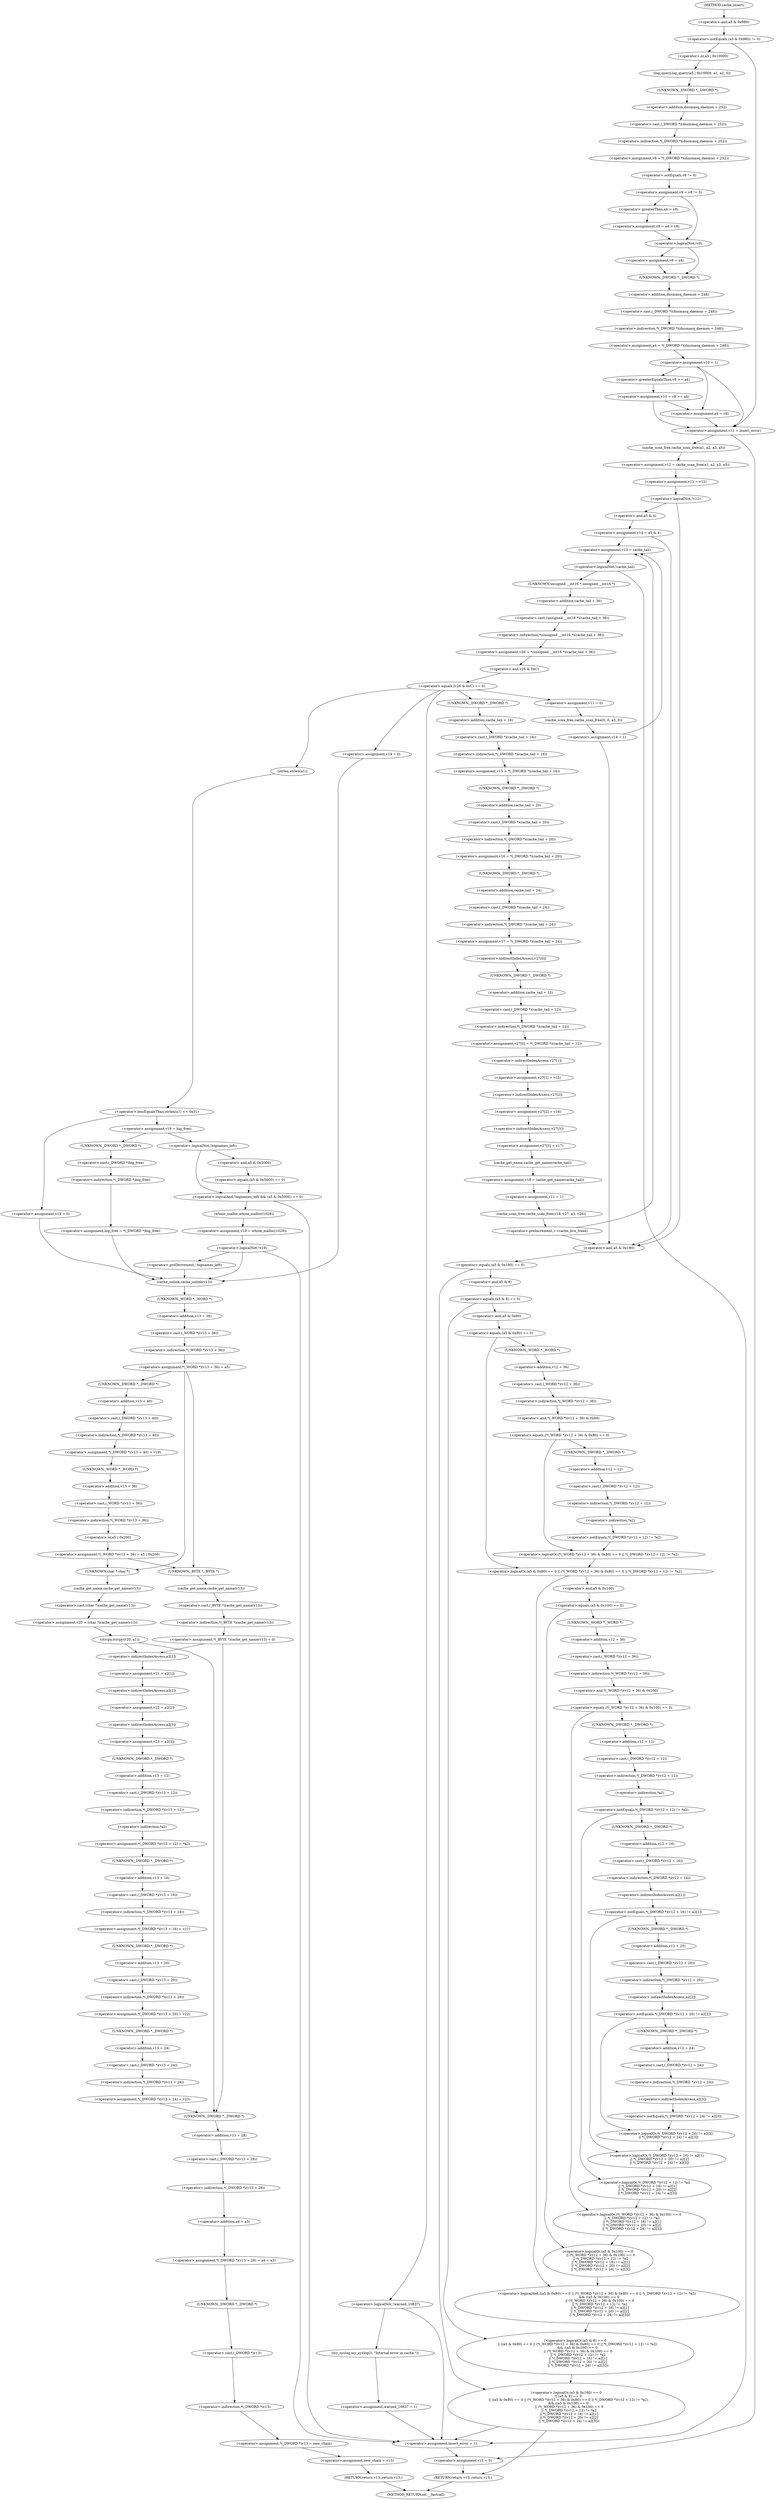 digraph cache_insert {  
"1000145" [label = "(<operator>.notEquals,(a5 & 0x980) != 0)" ]
"1000146" [label = "(<operator>.and,a5 & 0x980)" ]
"1000151" [label = "(log_query,log_query(a5 | 0x10000, a1, a2, 0))" ]
"1000152" [label = "(<operator>.or,a5 | 0x10000)" ]
"1000158" [label = "(<operator>.assignment,v8 = *(_DWORD *)(dnsmasq_daemon + 252))" ]
"1000160" [label = "(<operator>.indirection,*(_DWORD *)(dnsmasq_daemon + 252))" ]
"1000161" [label = "(<operator>.cast,(_DWORD *)(dnsmasq_daemon + 252))" ]
"1000162" [label = "(UNKNOWN,_DWORD *,_DWORD *)" ]
"1000163" [label = "(<operator>.addition,dnsmasq_daemon + 252)" ]
"1000166" [label = "(<operator>.assignment,v9 = v8 != 0)" ]
"1000168" [label = "(<operator>.notEquals,v8 != 0)" ]
"1000173" [label = "(<operator>.assignment,v9 = a4 > v8)" ]
"1000175" [label = "(<operator>.greaterThan,a4 > v8)" ]
"1000179" [label = "(<operator>.logicalNot,!v9)" ]
"1000181" [label = "(<operator>.assignment,v8 = a4)" ]
"1000184" [label = "(<operator>.assignment,a4 = *(_DWORD *)(dnsmasq_daemon + 248))" ]
"1000186" [label = "(<operator>.indirection,*(_DWORD *)(dnsmasq_daemon + 248))" ]
"1000187" [label = "(<operator>.cast,(_DWORD *)(dnsmasq_daemon + 248))" ]
"1000188" [label = "(UNKNOWN,_DWORD *,_DWORD *)" ]
"1000189" [label = "(<operator>.addition,dnsmasq_daemon + 248)" ]
"1000192" [label = "(<operator>.assignment,v10 = 1)" ]
"1000197" [label = "(<operator>.assignment,v10 = v8 >= a4)" ]
"1000199" [label = "(<operator>.greaterEqualsThan,v8 >= a4)" ]
"1000204" [label = "(<operator>.assignment,a4 = v8)" ]
"1000207" [label = "(<operator>.assignment,v11 = insert_error)" ]
"1000213" [label = "(<operator>.assignment,v12 = cache_scan_free(a1, a2, a3, a5))" ]
"1000215" [label = "(cache_scan_free,cache_scan_free(a1, a2, a3, a5))" ]
"1000220" [label = "(<operator>.assignment,v13 = v12)" ]
"1000224" [label = "(<operator>.logicalNot,!v12)" ]
"1000227" [label = "(<operator>.assignment,v14 = a5 & 4)" ]
"1000229" [label = "(<operator>.and,a5 & 4)" ]
"1000235" [label = "(<operator>.assignment,v13 = cache_tail)" ]
"1000239" [label = "(<operator>.logicalNot,!cache_tail)" ]
"1000242" [label = "(<operator>.assignment,v26 = *(unsigned __int16 *)(cache_tail + 36))" ]
"1000244" [label = "(<operator>.indirection,*(unsigned __int16 *)(cache_tail + 36))" ]
"1000245" [label = "(<operator>.cast,(unsigned __int16 *)(cache_tail + 36))" ]
"1000246" [label = "(UNKNOWN,unsigned __int16 *,unsigned __int16 *)" ]
"1000247" [label = "(<operator>.addition,cache_tail + 36)" ]
"1000251" [label = "(<operator>.equals,(v26 & 0xC) == 0)" ]
"1000252" [label = "(<operator>.and,v26 & 0xC)" ]
"1000261" [label = "(<operator>.lessEqualsThan,strlen(a1) <= 0x31)" ]
"1000262" [label = "(strlen,strlen(a1))" ]
"1000266" [label = "(<operator>.assignment,v19 = 0)" ]
"1000271" [label = "(<operator>.assignment,v19 = big_free)" ]
"1000277" [label = "(<operator>.assignment,big_free = *(_DWORD *)big_free)" ]
"1000279" [label = "(<operator>.indirection,*(_DWORD *)big_free)" ]
"1000280" [label = "(<operator>.cast,(_DWORD *)big_free)" ]
"1000281" [label = "(UNKNOWN,_DWORD *,_DWORD *)" ]
"1000286" [label = "(<operator>.logicalAnd,!bignames_left && (a5 & 0x5000) == 0)" ]
"1000287" [label = "(<operator>.logicalNot,!bignames_left)" ]
"1000289" [label = "(<operator>.equals,(a5 & 0x5000) == 0)" ]
"1000290" [label = "(<operator>.and,a5 & 0x5000)" ]
"1000295" [label = "(<operator>.assignment,v19 = whine_malloc(1028))" ]
"1000297" [label = "(whine_malloc,whine_malloc(1028))" ]
"1000300" [label = "(<operator>.logicalNot,!v19)" ]
"1000305" [label = "(<operator>.preDecrement,--bignames_left)" ]
"1000309" [label = "(<operator>.assignment,v19 = 0)" ]
"1000312" [label = "(cache_unlink,cache_unlink(v13))" ]
"1000314" [label = "(<operator>.assignment,*(_WORD *)(v13 + 36) = a5)" ]
"1000315" [label = "(<operator>.indirection,*(_WORD *)(v13 + 36))" ]
"1000316" [label = "(<operator>.cast,(_WORD *)(v13 + 36))" ]
"1000317" [label = "(UNKNOWN,_WORD *,_WORD *)" ]
"1000318" [label = "(<operator>.addition,v13 + 36)" ]
"1000325" [label = "(<operator>.assignment,*(_DWORD *)(v13 + 40) = v19)" ]
"1000326" [label = "(<operator>.indirection,*(_DWORD *)(v13 + 40))" ]
"1000327" [label = "(<operator>.cast,(_DWORD *)(v13 + 40))" ]
"1000328" [label = "(UNKNOWN,_DWORD *,_DWORD *)" ]
"1000329" [label = "(<operator>.addition,v13 + 40)" ]
"1000333" [label = "(<operator>.assignment,*(_WORD *)(v13 + 36) = a5 | 0x200)" ]
"1000334" [label = "(<operator>.indirection,*(_WORD *)(v13 + 36))" ]
"1000335" [label = "(<operator>.cast,(_WORD *)(v13 + 36))" ]
"1000336" [label = "(UNKNOWN,_WORD *,_WORD *)" ]
"1000337" [label = "(<operator>.addition,v13 + 36)" ]
"1000340" [label = "(<operator>.or,a5 | 0x200)" ]
"1000346" [label = "(<operator>.assignment,v20 = (char *)cache_get_name(v13))" ]
"1000348" [label = "(<operator>.cast,(char *)cache_get_name(v13))" ]
"1000349" [label = "(UNKNOWN,char *,char *)" ]
"1000350" [label = "(cache_get_name,cache_get_name(v13))" ]
"1000352" [label = "(strcpy,strcpy(v20, a1))" ]
"1000357" [label = "(<operator>.assignment,*(_BYTE *)cache_get_name(v13) = 0)" ]
"1000358" [label = "(<operator>.indirection,*(_BYTE *)cache_get_name(v13))" ]
"1000359" [label = "(<operator>.cast,(_BYTE *)cache_get_name(v13))" ]
"1000360" [label = "(UNKNOWN,_BYTE *,_BYTE *)" ]
"1000361" [label = "(cache_get_name,cache_get_name(v13))" ]
"1000367" [label = "(<operator>.assignment,v21 = a2[1])" ]
"1000369" [label = "(<operator>.indirectIndexAccess,a2[1])" ]
"1000372" [label = "(<operator>.assignment,v22 = a2[2])" ]
"1000374" [label = "(<operator>.indirectIndexAccess,a2[2])" ]
"1000377" [label = "(<operator>.assignment,v23 = a2[3])" ]
"1000379" [label = "(<operator>.indirectIndexAccess,a2[3])" ]
"1000382" [label = "(<operator>.assignment,*(_DWORD *)(v13 + 12) = *a2)" ]
"1000383" [label = "(<operator>.indirection,*(_DWORD *)(v13 + 12))" ]
"1000384" [label = "(<operator>.cast,(_DWORD *)(v13 + 12))" ]
"1000385" [label = "(UNKNOWN,_DWORD *,_DWORD *)" ]
"1000386" [label = "(<operator>.addition,v13 + 12)" ]
"1000389" [label = "(<operator>.indirection,*a2)" ]
"1000391" [label = "(<operator>.assignment,*(_DWORD *)(v13 + 16) = v21)" ]
"1000392" [label = "(<operator>.indirection,*(_DWORD *)(v13 + 16))" ]
"1000393" [label = "(<operator>.cast,(_DWORD *)(v13 + 16))" ]
"1000394" [label = "(UNKNOWN,_DWORD *,_DWORD *)" ]
"1000395" [label = "(<operator>.addition,v13 + 16)" ]
"1000399" [label = "(<operator>.assignment,*(_DWORD *)(v13 + 20) = v22)" ]
"1000400" [label = "(<operator>.indirection,*(_DWORD *)(v13 + 20))" ]
"1000401" [label = "(<operator>.cast,(_DWORD *)(v13 + 20))" ]
"1000402" [label = "(UNKNOWN,_DWORD *,_DWORD *)" ]
"1000403" [label = "(<operator>.addition,v13 + 20)" ]
"1000407" [label = "(<operator>.assignment,*(_DWORD *)(v13 + 24) = v23)" ]
"1000408" [label = "(<operator>.indirection,*(_DWORD *)(v13 + 24))" ]
"1000409" [label = "(<operator>.cast,(_DWORD *)(v13 + 24))" ]
"1000410" [label = "(UNKNOWN,_DWORD *,_DWORD *)" ]
"1000411" [label = "(<operator>.addition,v13 + 24)" ]
"1000415" [label = "(<operator>.assignment,*(_DWORD *)(v13 + 28) = a4 + a3)" ]
"1000416" [label = "(<operator>.indirection,*(_DWORD *)(v13 + 28))" ]
"1000417" [label = "(<operator>.cast,(_DWORD *)(v13 + 28))" ]
"1000418" [label = "(UNKNOWN,_DWORD *,_DWORD *)" ]
"1000419" [label = "(<operator>.addition,v13 + 28)" ]
"1000422" [label = "(<operator>.addition,a4 + a3)" ]
"1000425" [label = "(<operator>.assignment,*(_DWORD *)v13 = new_chain)" ]
"1000426" [label = "(<operator>.indirection,*(_DWORD *)v13)" ]
"1000427" [label = "(<operator>.cast,(_DWORD *)v13)" ]
"1000428" [label = "(UNKNOWN,_DWORD *,_DWORD *)" ]
"1000431" [label = "(<operator>.assignment,new_chain = v13)" ]
"1000434" [label = "(RETURN,return v13;,return v13;)" ]
"1000440" [label = "(<operator>.logicalNot,!warned_10837)" ]
"1000443" [label = "(my_syslog,my_syslog(3, \"Internal error in cache.\"))" ]
"1000446" [label = "(<operator>.assignment,warned_10837 = 1)" ]
"1000453" [label = "(<operator>.assignment,v15 = *(_DWORD *)(cache_tail + 16))" ]
"1000455" [label = "(<operator>.indirection,*(_DWORD *)(cache_tail + 16))" ]
"1000456" [label = "(<operator>.cast,(_DWORD *)(cache_tail + 16))" ]
"1000457" [label = "(UNKNOWN,_DWORD *,_DWORD *)" ]
"1000458" [label = "(<operator>.addition,cache_tail + 16)" ]
"1000461" [label = "(<operator>.assignment,v16 = *(_DWORD *)(cache_tail + 20))" ]
"1000463" [label = "(<operator>.indirection,*(_DWORD *)(cache_tail + 20))" ]
"1000464" [label = "(<operator>.cast,(_DWORD *)(cache_tail + 20))" ]
"1000465" [label = "(UNKNOWN,_DWORD *,_DWORD *)" ]
"1000466" [label = "(<operator>.addition,cache_tail + 20)" ]
"1000469" [label = "(<operator>.assignment,v17 = *(_DWORD *)(cache_tail + 24))" ]
"1000471" [label = "(<operator>.indirection,*(_DWORD *)(cache_tail + 24))" ]
"1000472" [label = "(<operator>.cast,(_DWORD *)(cache_tail + 24))" ]
"1000473" [label = "(UNKNOWN,_DWORD *,_DWORD *)" ]
"1000474" [label = "(<operator>.addition,cache_tail + 24)" ]
"1000477" [label = "(<operator>.assignment,v27[0] = *(_DWORD *)(cache_tail + 12))" ]
"1000478" [label = "(<operator>.indirectIndexAccess,v27[0])" ]
"1000481" [label = "(<operator>.indirection,*(_DWORD *)(cache_tail + 12))" ]
"1000482" [label = "(<operator>.cast,(_DWORD *)(cache_tail + 12))" ]
"1000483" [label = "(UNKNOWN,_DWORD *,_DWORD *)" ]
"1000484" [label = "(<operator>.addition,cache_tail + 12)" ]
"1000487" [label = "(<operator>.assignment,v27[1] = v15)" ]
"1000488" [label = "(<operator>.indirectIndexAccess,v27[1])" ]
"1000492" [label = "(<operator>.assignment,v27[2] = v16)" ]
"1000493" [label = "(<operator>.indirectIndexAccess,v27[2])" ]
"1000497" [label = "(<operator>.assignment,v27[3] = v17)" ]
"1000498" [label = "(<operator>.indirectIndexAccess,v27[3])" ]
"1000502" [label = "(<operator>.assignment,v18 = cache_get_name(cache_tail))" ]
"1000504" [label = "(cache_get_name,cache_get_name(cache_tail))" ]
"1000506" [label = "(<operator>.assignment,v11 = 1)" ]
"1000509" [label = "(cache_scan_free,cache_scan_free(v18, v27, a3, v26))" ]
"1000514" [label = "(<operator>.preIncrement,++cache_live_freed)" ]
"1000518" [label = "(<operator>.assignment,v11 = 0)" ]
"1000521" [label = "(cache_scan_free,cache_scan_free(0, 0, a3, 0))" ]
"1000526" [label = "(<operator>.assignment,v14 = 1)" ]
"1000530" [label = "(<operator>.logicalOr,(a5 & 0x180) == 0\n    || (a5 & 8) == 0\n    || ((a5 & 0x80) == 0 || (*(_WORD *)(v12 + 36) & 0x80) == 0 || *(_DWORD *)(v12 + 12) != *a2)\n    && ((a5 & 0x100) == 0\n     || (*(_WORD *)(v12 + 36) & 0x100) == 0\n     || *(_DWORD *)(v12 + 12) != *a2\n     || *(_DWORD *)(v12 + 16) != a2[1]\n     || *(_DWORD *)(v12 + 20) != a2[2]\n     || *(_DWORD *)(v12 + 24) != a2[3]))" ]
"1000531" [label = "(<operator>.equals,(a5 & 0x180) == 0)" ]
"1000532" [label = "(<operator>.and,a5 & 0x180)" ]
"1000536" [label = "(<operator>.logicalOr,(a5 & 8) == 0\n    || ((a5 & 0x80) == 0 || (*(_WORD *)(v12 + 36) & 0x80) == 0 || *(_DWORD *)(v12 + 12) != *a2)\n    && ((a5 & 0x100) == 0\n     || (*(_WORD *)(v12 + 36) & 0x100) == 0\n     || *(_DWORD *)(v12 + 12) != *a2\n     || *(_DWORD *)(v12 + 16) != a2[1]\n     || *(_DWORD *)(v12 + 20) != a2[2]\n     || *(_DWORD *)(v12 + 24) != a2[3]))" ]
"1000537" [label = "(<operator>.equals,(a5 & 8) == 0)" ]
"1000538" [label = "(<operator>.and,a5 & 8)" ]
"1000542" [label = "(<operator>.logicalAnd,((a5 & 0x80) == 0 || (*(_WORD *)(v12 + 36) & 0x80) == 0 || *(_DWORD *)(v12 + 12) != *a2)\n    && ((a5 & 0x100) == 0\n     || (*(_WORD *)(v12 + 36) & 0x100) == 0\n     || *(_DWORD *)(v12 + 12) != *a2\n     || *(_DWORD *)(v12 + 16) != a2[1]\n     || *(_DWORD *)(v12 + 20) != a2[2]\n     || *(_DWORD *)(v12 + 24) != a2[3]))" ]
"1000543" [label = "(<operator>.logicalOr,(a5 & 0x80) == 0 || (*(_WORD *)(v12 + 36) & 0x80) == 0 || *(_DWORD *)(v12 + 12) != *a2)" ]
"1000544" [label = "(<operator>.equals,(a5 & 0x80) == 0)" ]
"1000545" [label = "(<operator>.and,a5 & 0x80)" ]
"1000549" [label = "(<operator>.logicalOr,(*(_WORD *)(v12 + 36) & 0x80) == 0 || *(_DWORD *)(v12 + 12) != *a2)" ]
"1000550" [label = "(<operator>.equals,(*(_WORD *)(v12 + 36) & 0x80) == 0)" ]
"1000551" [label = "(<operator>.and,*(_WORD *)(v12 + 36) & 0x80)" ]
"1000552" [label = "(<operator>.indirection,*(_WORD *)(v12 + 36))" ]
"1000553" [label = "(<operator>.cast,(_WORD *)(v12 + 36))" ]
"1000554" [label = "(UNKNOWN,_WORD *,_WORD *)" ]
"1000555" [label = "(<operator>.addition,v12 + 36)" ]
"1000560" [label = "(<operator>.notEquals,*(_DWORD *)(v12 + 12) != *a2)" ]
"1000561" [label = "(<operator>.indirection,*(_DWORD *)(v12 + 12))" ]
"1000562" [label = "(<operator>.cast,(_DWORD *)(v12 + 12))" ]
"1000563" [label = "(UNKNOWN,_DWORD *,_DWORD *)" ]
"1000564" [label = "(<operator>.addition,v12 + 12)" ]
"1000567" [label = "(<operator>.indirection,*a2)" ]
"1000569" [label = "(<operator>.logicalOr,(a5 & 0x100) == 0\n     || (*(_WORD *)(v12 + 36) & 0x100) == 0\n     || *(_DWORD *)(v12 + 12) != *a2\n     || *(_DWORD *)(v12 + 16) != a2[1]\n     || *(_DWORD *)(v12 + 20) != a2[2]\n     || *(_DWORD *)(v12 + 24) != a2[3])" ]
"1000570" [label = "(<operator>.equals,(a5 & 0x100) == 0)" ]
"1000571" [label = "(<operator>.and,a5 & 0x100)" ]
"1000575" [label = "(<operator>.logicalOr,(*(_WORD *)(v12 + 36) & 0x100) == 0\n     || *(_DWORD *)(v12 + 12) != *a2\n     || *(_DWORD *)(v12 + 16) != a2[1]\n     || *(_DWORD *)(v12 + 20) != a2[2]\n     || *(_DWORD *)(v12 + 24) != a2[3])" ]
"1000576" [label = "(<operator>.equals,(*(_WORD *)(v12 + 36) & 0x100) == 0)" ]
"1000577" [label = "(<operator>.and,*(_WORD *)(v12 + 36) & 0x100)" ]
"1000578" [label = "(<operator>.indirection,*(_WORD *)(v12 + 36))" ]
"1000579" [label = "(<operator>.cast,(_WORD *)(v12 + 36))" ]
"1000580" [label = "(UNKNOWN,_WORD *,_WORD *)" ]
"1000581" [label = "(<operator>.addition,v12 + 36)" ]
"1000586" [label = "(<operator>.logicalOr,*(_DWORD *)(v12 + 12) != *a2\n     || *(_DWORD *)(v12 + 16) != a2[1]\n     || *(_DWORD *)(v12 + 20) != a2[2]\n     || *(_DWORD *)(v12 + 24) != a2[3])" ]
"1000587" [label = "(<operator>.notEquals,*(_DWORD *)(v12 + 12) != *a2)" ]
"1000588" [label = "(<operator>.indirection,*(_DWORD *)(v12 + 12))" ]
"1000589" [label = "(<operator>.cast,(_DWORD *)(v12 + 12))" ]
"1000590" [label = "(UNKNOWN,_DWORD *,_DWORD *)" ]
"1000591" [label = "(<operator>.addition,v12 + 12)" ]
"1000594" [label = "(<operator>.indirection,*a2)" ]
"1000596" [label = "(<operator>.logicalOr,*(_DWORD *)(v12 + 16) != a2[1]\n     || *(_DWORD *)(v12 + 20) != a2[2]\n     || *(_DWORD *)(v12 + 24) != a2[3])" ]
"1000597" [label = "(<operator>.notEquals,*(_DWORD *)(v12 + 16) != a2[1])" ]
"1000598" [label = "(<operator>.indirection,*(_DWORD *)(v12 + 16))" ]
"1000599" [label = "(<operator>.cast,(_DWORD *)(v12 + 16))" ]
"1000600" [label = "(UNKNOWN,_DWORD *,_DWORD *)" ]
"1000601" [label = "(<operator>.addition,v12 + 16)" ]
"1000604" [label = "(<operator>.indirectIndexAccess,a2[1])" ]
"1000607" [label = "(<operator>.logicalOr,*(_DWORD *)(v12 + 20) != a2[2]\n     || *(_DWORD *)(v12 + 24) != a2[3])" ]
"1000608" [label = "(<operator>.notEquals,*(_DWORD *)(v12 + 20) != a2[2])" ]
"1000609" [label = "(<operator>.indirection,*(_DWORD *)(v12 + 20))" ]
"1000610" [label = "(<operator>.cast,(_DWORD *)(v12 + 20))" ]
"1000611" [label = "(UNKNOWN,_DWORD *,_DWORD *)" ]
"1000612" [label = "(<operator>.addition,v12 + 20)" ]
"1000615" [label = "(<operator>.indirectIndexAccess,a2[2])" ]
"1000618" [label = "(<operator>.notEquals,*(_DWORD *)(v12 + 24) != a2[3])" ]
"1000619" [label = "(<operator>.indirection,*(_DWORD *)(v12 + 24))" ]
"1000620" [label = "(<operator>.cast,(_DWORD *)(v12 + 24))" ]
"1000621" [label = "(UNKNOWN,_DWORD *,_DWORD *)" ]
"1000622" [label = "(<operator>.addition,v12 + 24)" ]
"1000625" [label = "(<operator>.indirectIndexAccess,a2[3])" ]
"1000630" [label = "(<operator>.assignment,insert_error = 1)" ]
"1000634" [label = "(<operator>.assignment,v13 = 0)" ]
"1000637" [label = "(RETURN,return v13;,return v13;)" ]
"1000119" [label = "(METHOD,cache_insert)" ]
"1000639" [label = "(METHOD_RETURN,int __fastcall)" ]
  "1000145" -> "1000152" 
  "1000145" -> "1000207" 
  "1000146" -> "1000145" 
  "1000151" -> "1000162" 
  "1000152" -> "1000151" 
  "1000158" -> "1000168" 
  "1000160" -> "1000158" 
  "1000161" -> "1000160" 
  "1000162" -> "1000163" 
  "1000163" -> "1000161" 
  "1000166" -> "1000175" 
  "1000166" -> "1000179" 
  "1000168" -> "1000166" 
  "1000173" -> "1000179" 
  "1000175" -> "1000173" 
  "1000179" -> "1000181" 
  "1000179" -> "1000188" 
  "1000181" -> "1000188" 
  "1000184" -> "1000192" 
  "1000186" -> "1000184" 
  "1000187" -> "1000186" 
  "1000188" -> "1000189" 
  "1000189" -> "1000187" 
  "1000192" -> "1000199" 
  "1000192" -> "1000204" 
  "1000192" -> "1000207" 
  "1000197" -> "1000204" 
  "1000197" -> "1000207" 
  "1000199" -> "1000197" 
  "1000204" -> "1000207" 
  "1000207" -> "1000634" 
  "1000207" -> "1000215" 
  "1000213" -> "1000220" 
  "1000215" -> "1000213" 
  "1000220" -> "1000224" 
  "1000224" -> "1000229" 
  "1000224" -> "1000532" 
  "1000227" -> "1000235" 
  "1000227" -> "1000532" 
  "1000229" -> "1000227" 
  "1000235" -> "1000239" 
  "1000239" -> "1000630" 
  "1000239" -> "1000246" 
  "1000242" -> "1000252" 
  "1000244" -> "1000242" 
  "1000245" -> "1000244" 
  "1000246" -> "1000247" 
  "1000247" -> "1000245" 
  "1000251" -> "1000262" 
  "1000251" -> "1000309" 
  "1000251" -> "1000440" 
  "1000251" -> "1000457" 
  "1000251" -> "1000518" 
  "1000252" -> "1000251" 
  "1000261" -> "1000266" 
  "1000261" -> "1000271" 
  "1000262" -> "1000261" 
  "1000266" -> "1000312" 
  "1000271" -> "1000281" 
  "1000271" -> "1000287" 
  "1000277" -> "1000312" 
  "1000279" -> "1000277" 
  "1000280" -> "1000279" 
  "1000281" -> "1000280" 
  "1000286" -> "1000630" 
  "1000286" -> "1000297" 
  "1000287" -> "1000286" 
  "1000287" -> "1000290" 
  "1000289" -> "1000286" 
  "1000290" -> "1000289" 
  "1000295" -> "1000300" 
  "1000297" -> "1000295" 
  "1000300" -> "1000630" 
  "1000300" -> "1000305" 
  "1000300" -> "1000312" 
  "1000305" -> "1000312" 
  "1000309" -> "1000312" 
  "1000312" -> "1000317" 
  "1000314" -> "1000328" 
  "1000314" -> "1000360" 
  "1000314" -> "1000349" 
  "1000315" -> "1000314" 
  "1000316" -> "1000315" 
  "1000317" -> "1000318" 
  "1000318" -> "1000316" 
  "1000325" -> "1000336" 
  "1000326" -> "1000325" 
  "1000327" -> "1000326" 
  "1000328" -> "1000329" 
  "1000329" -> "1000327" 
  "1000333" -> "1000360" 
  "1000333" -> "1000349" 
  "1000334" -> "1000340" 
  "1000335" -> "1000334" 
  "1000336" -> "1000337" 
  "1000337" -> "1000335" 
  "1000340" -> "1000333" 
  "1000346" -> "1000352" 
  "1000348" -> "1000346" 
  "1000349" -> "1000350" 
  "1000350" -> "1000348" 
  "1000352" -> "1000418" 
  "1000352" -> "1000369" 
  "1000357" -> "1000418" 
  "1000357" -> "1000369" 
  "1000358" -> "1000357" 
  "1000359" -> "1000358" 
  "1000360" -> "1000361" 
  "1000361" -> "1000359" 
  "1000367" -> "1000374" 
  "1000369" -> "1000367" 
  "1000372" -> "1000379" 
  "1000374" -> "1000372" 
  "1000377" -> "1000385" 
  "1000379" -> "1000377" 
  "1000382" -> "1000394" 
  "1000383" -> "1000389" 
  "1000384" -> "1000383" 
  "1000385" -> "1000386" 
  "1000386" -> "1000384" 
  "1000389" -> "1000382" 
  "1000391" -> "1000402" 
  "1000392" -> "1000391" 
  "1000393" -> "1000392" 
  "1000394" -> "1000395" 
  "1000395" -> "1000393" 
  "1000399" -> "1000410" 
  "1000400" -> "1000399" 
  "1000401" -> "1000400" 
  "1000402" -> "1000403" 
  "1000403" -> "1000401" 
  "1000407" -> "1000418" 
  "1000408" -> "1000407" 
  "1000409" -> "1000408" 
  "1000410" -> "1000411" 
  "1000411" -> "1000409" 
  "1000415" -> "1000428" 
  "1000416" -> "1000422" 
  "1000417" -> "1000416" 
  "1000418" -> "1000419" 
  "1000419" -> "1000417" 
  "1000422" -> "1000415" 
  "1000425" -> "1000431" 
  "1000426" -> "1000425" 
  "1000427" -> "1000426" 
  "1000428" -> "1000427" 
  "1000431" -> "1000434" 
  "1000434" -> "1000639" 
  "1000440" -> "1000443" 
  "1000440" -> "1000630" 
  "1000443" -> "1000446" 
  "1000446" -> "1000630" 
  "1000453" -> "1000465" 
  "1000455" -> "1000453" 
  "1000456" -> "1000455" 
  "1000457" -> "1000458" 
  "1000458" -> "1000456" 
  "1000461" -> "1000473" 
  "1000463" -> "1000461" 
  "1000464" -> "1000463" 
  "1000465" -> "1000466" 
  "1000466" -> "1000464" 
  "1000469" -> "1000478" 
  "1000471" -> "1000469" 
  "1000472" -> "1000471" 
  "1000473" -> "1000474" 
  "1000474" -> "1000472" 
  "1000477" -> "1000488" 
  "1000478" -> "1000483" 
  "1000481" -> "1000477" 
  "1000482" -> "1000481" 
  "1000483" -> "1000484" 
  "1000484" -> "1000482" 
  "1000487" -> "1000493" 
  "1000488" -> "1000487" 
  "1000492" -> "1000498" 
  "1000493" -> "1000492" 
  "1000497" -> "1000504" 
  "1000498" -> "1000497" 
  "1000502" -> "1000506" 
  "1000504" -> "1000502" 
  "1000506" -> "1000509" 
  "1000509" -> "1000514" 
  "1000514" -> "1000235" 
  "1000514" -> "1000532" 
  "1000518" -> "1000521" 
  "1000521" -> "1000526" 
  "1000526" -> "1000235" 
  "1000526" -> "1000532" 
  "1000530" -> "1000630" 
  "1000530" -> "1000637" 
  "1000531" -> "1000530" 
  "1000531" -> "1000538" 
  "1000532" -> "1000531" 
  "1000536" -> "1000530" 
  "1000537" -> "1000536" 
  "1000537" -> "1000545" 
  "1000538" -> "1000537" 
  "1000542" -> "1000536" 
  "1000543" -> "1000542" 
  "1000543" -> "1000571" 
  "1000544" -> "1000554" 
  "1000544" -> "1000543" 
  "1000545" -> "1000544" 
  "1000549" -> "1000543" 
  "1000550" -> "1000563" 
  "1000550" -> "1000549" 
  "1000551" -> "1000550" 
  "1000552" -> "1000551" 
  "1000553" -> "1000552" 
  "1000554" -> "1000555" 
  "1000555" -> "1000553" 
  "1000560" -> "1000549" 
  "1000561" -> "1000567" 
  "1000562" -> "1000561" 
  "1000563" -> "1000564" 
  "1000564" -> "1000562" 
  "1000567" -> "1000560" 
  "1000569" -> "1000542" 
  "1000570" -> "1000580" 
  "1000570" -> "1000569" 
  "1000571" -> "1000570" 
  "1000575" -> "1000569" 
  "1000576" -> "1000590" 
  "1000576" -> "1000575" 
  "1000577" -> "1000576" 
  "1000578" -> "1000577" 
  "1000579" -> "1000578" 
  "1000580" -> "1000581" 
  "1000581" -> "1000579" 
  "1000586" -> "1000575" 
  "1000587" -> "1000600" 
  "1000587" -> "1000586" 
  "1000588" -> "1000594" 
  "1000589" -> "1000588" 
  "1000590" -> "1000591" 
  "1000591" -> "1000589" 
  "1000594" -> "1000587" 
  "1000596" -> "1000586" 
  "1000597" -> "1000611" 
  "1000597" -> "1000596" 
  "1000598" -> "1000604" 
  "1000599" -> "1000598" 
  "1000600" -> "1000601" 
  "1000601" -> "1000599" 
  "1000604" -> "1000597" 
  "1000607" -> "1000596" 
  "1000608" -> "1000621" 
  "1000608" -> "1000607" 
  "1000609" -> "1000615" 
  "1000610" -> "1000609" 
  "1000611" -> "1000612" 
  "1000612" -> "1000610" 
  "1000615" -> "1000608" 
  "1000618" -> "1000607" 
  "1000619" -> "1000625" 
  "1000620" -> "1000619" 
  "1000621" -> "1000622" 
  "1000622" -> "1000620" 
  "1000625" -> "1000618" 
  "1000630" -> "1000634" 
  "1000634" -> "1000637" 
  "1000637" -> "1000639" 
  "1000119" -> "1000146" 
}
